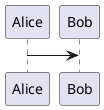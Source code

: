 @startuml inline_umlgraph_1.png
Alice -> Bob
@enduml
@startuml inline_umlgraph_2.png
Alice -> Bob
@enduml
@startuml inline_umlgraph_3.png
  Alice -> Bob: test
@enduml
@startuml inline_umlgraph_4.png
        Alice -> Bob: test
@enduml
